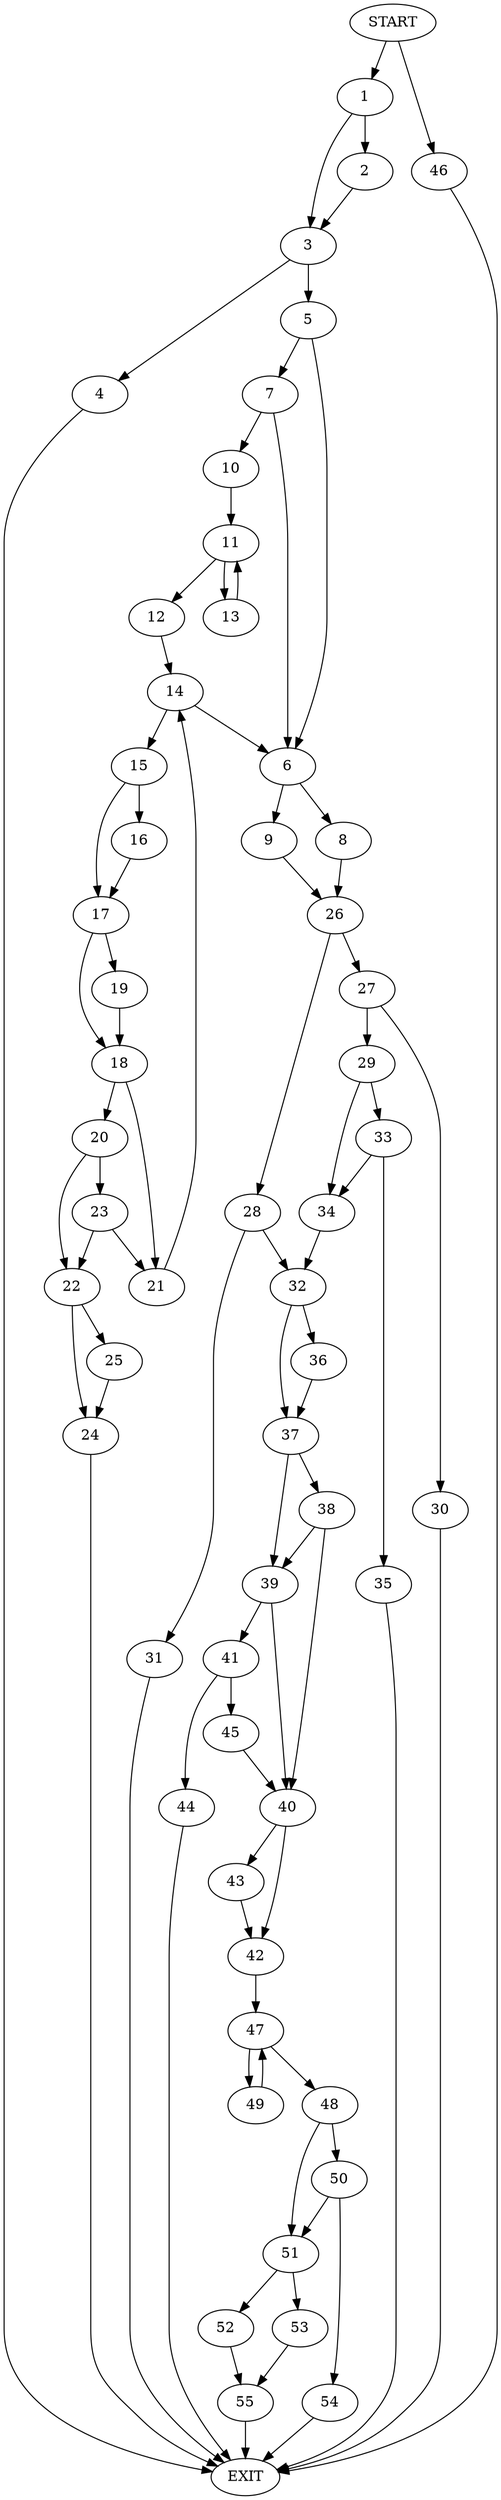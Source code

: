 digraph {
0 [label="START"]
56 [label="EXIT"]
0 -> 1
1 -> 2
1 -> 3
2 -> 3
3 -> 4
3 -> 5
4 -> 56
5 -> 6
5 -> 7
6 -> 8
6 -> 9
7 -> 10
7 -> 6
10 -> 11
11 -> 12
11 -> 13
12 -> 14
13 -> 11
14 -> 6
14 -> 15
15 -> 16
15 -> 17
16 -> 17
17 -> 18
17 -> 19
19 -> 18
18 -> 20
18 -> 21
20 -> 22
20 -> 23
21 -> 14
23 -> 22
23 -> 21
22 -> 24
22 -> 25
24 -> 56
25 -> 24
9 -> 26
8 -> 26
26 -> 27
26 -> 28
27 -> 29
27 -> 30
28 -> 31
28 -> 32
30 -> 56
29 -> 33
29 -> 34
33 -> 34
33 -> 35
34 -> 32
35 -> 56
32 -> 36
32 -> 37
31 -> 56
36 -> 37
37 -> 38
37 -> 39
39 -> 40
39 -> 41
38 -> 40
38 -> 39
40 -> 42
40 -> 43
41 -> 44
41 -> 45
45 -> 40
44 -> 56
0 -> 46
46 -> 56
43 -> 42
42 -> 47
47 -> 48
47 -> 49
48 -> 50
48 -> 51
49 -> 47
51 -> 52
51 -> 53
50 -> 54
50 -> 51
54 -> 56
53 -> 55
52 -> 55
55 -> 56
}
